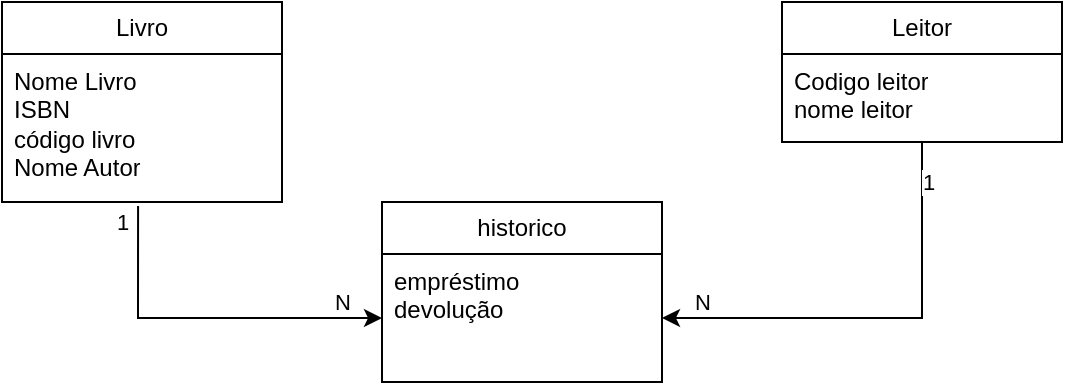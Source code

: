 <mxfile version="21.7.4" type="google">
  <diagram name="Página-1" id="FkGrkc1sZW8HLexn_-Hx">
    <mxGraphModel grid="1" page="1" gridSize="10" guides="1" tooltips="1" connect="1" arrows="1" fold="1" pageScale="1" pageWidth="827" pageHeight="1169" math="0" shadow="0">
      <root>
        <mxCell id="0" />
        <mxCell id="1" parent="0" />
        <mxCell id="Zh4ZXehYuZV6yQUKqsD6-1" value="Livro" style="swimlane;fontStyle=0;childLayout=stackLayout;horizontal=1;startSize=26;fillColor=none;horizontalStack=0;resizeParent=1;resizeParentMax=0;resizeLast=0;collapsible=1;marginBottom=0;whiteSpace=wrap;html=1;" vertex="1" parent="1">
          <mxGeometry x="200" y="120" width="140" height="100" as="geometry" />
        </mxCell>
        <mxCell id="Zh4ZXehYuZV6yQUKqsD6-3" value="Nome Livro&lt;br&gt;ISBN&lt;br&gt;código livro&lt;br&gt;Nome Autor" style="text;strokeColor=none;fillColor=none;align=left;verticalAlign=top;spacingLeft=4;spacingRight=4;overflow=hidden;rotatable=0;points=[[0,0.5],[1,0.5]];portConstraint=eastwest;whiteSpace=wrap;html=1;" vertex="1" parent="Zh4ZXehYuZV6yQUKqsD6-1">
          <mxGeometry y="26" width="140" height="74" as="geometry" />
        </mxCell>
        <mxCell id="Zh4ZXehYuZV6yQUKqsD6-6" value="historico" style="swimlane;fontStyle=0;childLayout=stackLayout;horizontal=1;startSize=26;fillColor=none;horizontalStack=0;resizeParent=1;resizeParentMax=0;resizeLast=0;collapsible=1;marginBottom=0;whiteSpace=wrap;html=1;" vertex="1" parent="1">
          <mxGeometry x="390" y="220" width="140" height="90" as="geometry" />
        </mxCell>
        <mxCell id="Zh4ZXehYuZV6yQUKqsD6-7" value="empréstimo&lt;br&gt;devolução" style="text;strokeColor=none;fillColor=none;align=left;verticalAlign=top;spacingLeft=4;spacingRight=4;overflow=hidden;rotatable=0;points=[[0,0.5],[1,0.5]];portConstraint=eastwest;whiteSpace=wrap;html=1;" vertex="1" parent="Zh4ZXehYuZV6yQUKqsD6-6">
          <mxGeometry y="26" width="140" height="64" as="geometry" />
        </mxCell>
        <mxCell id="Zh4ZXehYuZV6yQUKqsD6-15" style="edgeStyle=orthogonalEdgeStyle;rounded=0;orthogonalLoop=1;jettySize=auto;html=1;entryX=1;entryY=0.5;entryDx=0;entryDy=0;" edge="1" parent="1" source="Zh4ZXehYuZV6yQUKqsD6-10" target="Zh4ZXehYuZV6yQUKqsD6-7">
          <mxGeometry relative="1" as="geometry" />
        </mxCell>
        <mxCell id="Zh4ZXehYuZV6yQUKqsD6-19" value="1" style="edgeLabel;html=1;align=center;verticalAlign=middle;resizable=0;points=[];" connectable="0" vertex="1" parent="Zh4ZXehYuZV6yQUKqsD6-15">
          <mxGeometry x="-0.587" y="3" relative="1" as="geometry">
            <mxPoint y="-25" as="offset" />
          </mxGeometry>
        </mxCell>
        <mxCell id="Zh4ZXehYuZV6yQUKqsD6-20" value="N" style="edgeLabel;html=1;align=center;verticalAlign=middle;resizable=0;points=[];" connectable="0" vertex="1" parent="Zh4ZXehYuZV6yQUKqsD6-15">
          <mxGeometry x="0.486" relative="1" as="geometry">
            <mxPoint x="-36" y="-8" as="offset" />
          </mxGeometry>
        </mxCell>
        <mxCell id="Zh4ZXehYuZV6yQUKqsD6-10" value="Leitor" style="swimlane;fontStyle=0;childLayout=stackLayout;horizontal=1;startSize=26;fillColor=none;horizontalStack=0;resizeParent=1;resizeParentMax=0;resizeLast=0;collapsible=1;marginBottom=0;whiteSpace=wrap;html=1;" vertex="1" parent="1">
          <mxGeometry x="590" y="120" width="140" height="70" as="geometry" />
        </mxCell>
        <mxCell id="Zh4ZXehYuZV6yQUKqsD6-11" value="Codigo leitor&lt;br&gt;nome leitor" style="text;strokeColor=none;fillColor=none;align=left;verticalAlign=top;spacingLeft=4;spacingRight=4;overflow=hidden;rotatable=0;points=[[0,0.5],[1,0.5]];portConstraint=eastwest;whiteSpace=wrap;html=1;" vertex="1" parent="Zh4ZXehYuZV6yQUKqsD6-10">
          <mxGeometry y="26" width="140" height="44" as="geometry" />
        </mxCell>
        <mxCell id="Zh4ZXehYuZV6yQUKqsD6-16" style="edgeStyle=orthogonalEdgeStyle;rounded=0;orthogonalLoop=1;jettySize=auto;html=1;entryX=0;entryY=0.5;entryDx=0;entryDy=0;exitX=0.486;exitY=1.027;exitDx=0;exitDy=0;exitPerimeter=0;" edge="1" parent="1" source="Zh4ZXehYuZV6yQUKqsD6-3" target="Zh4ZXehYuZV6yQUKqsD6-7">
          <mxGeometry relative="1" as="geometry">
            <Array as="points">
              <mxPoint x="268" y="278" />
            </Array>
          </mxGeometry>
        </mxCell>
        <mxCell id="Zh4ZXehYuZV6yQUKqsD6-17" value="N" style="edgeLabel;html=1;align=center;verticalAlign=middle;resizable=0;points=[];" connectable="0" vertex="1" parent="Zh4ZXehYuZV6yQUKqsD6-16">
          <mxGeometry x="0.449" y="-2" relative="1" as="geometry">
            <mxPoint x="29" y="-10" as="offset" />
          </mxGeometry>
        </mxCell>
        <mxCell id="Zh4ZXehYuZV6yQUKqsD6-18" value="1" style="edgeLabel;html=1;align=center;verticalAlign=middle;resizable=0;points=[];" connectable="0" vertex="1" parent="Zh4ZXehYuZV6yQUKqsD6-16">
          <mxGeometry x="-0.73" relative="1" as="geometry">
            <mxPoint x="-8" y="-16" as="offset" />
          </mxGeometry>
        </mxCell>
      </root>
    </mxGraphModel>
  </diagram>
</mxfile>
